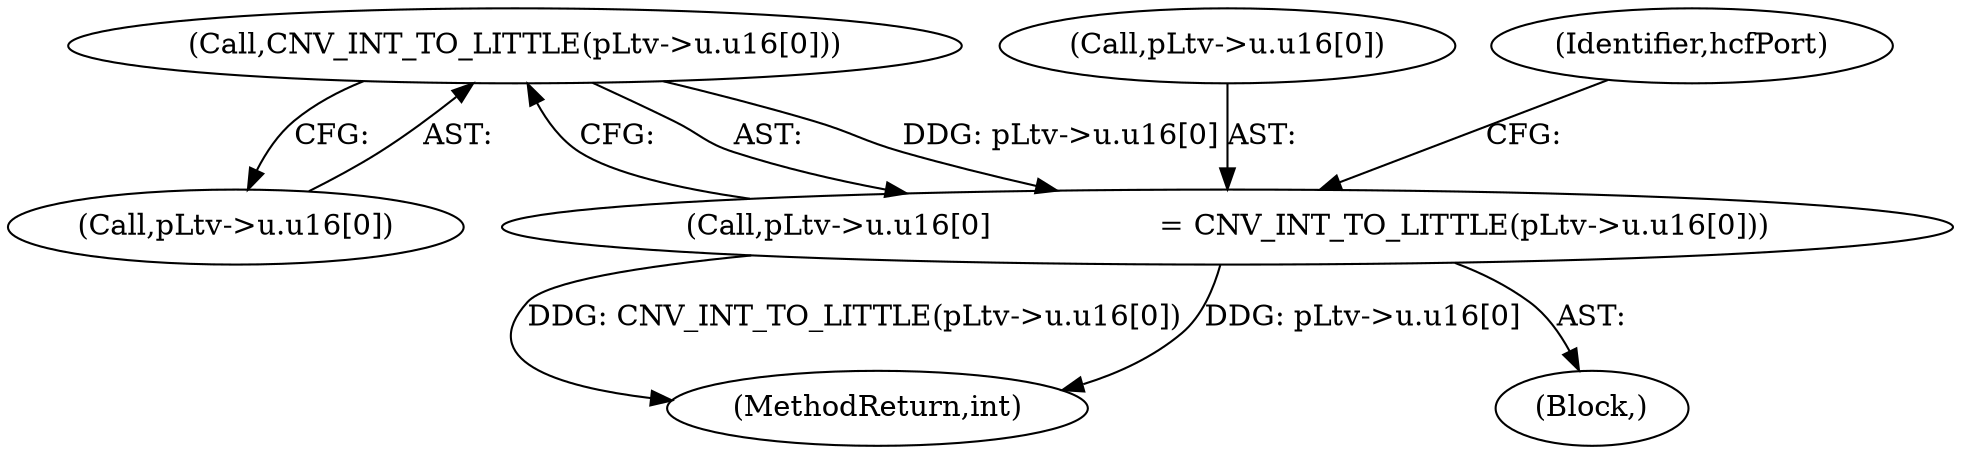 digraph "0_linux_b5e2f339865fb443107e5b10603e53bbc92dc054_0@array" {
"1001760" [label="(Call,CNV_INT_TO_LITTLE(pLtv->u.u16[0]))"];
"1001752" [label="(Call,pLtv->u.u16[0]                  = CNV_INT_TO_LITTLE(pLtv->u.u16[0]))"];
"1002520" [label="(MethodReturn,int)"];
"1001753" [label="(Call,pLtv->u.u16[0])"];
"1001761" [label="(Call,pLtv->u.u16[0])"];
"1001760" [label="(Call,CNV_INT_TO_LITTLE(pLtv->u.u16[0]))"];
"1001769" [label="(Identifier,hcfPort)"];
"1000412" [label="(Block,)"];
"1001752" [label="(Call,pLtv->u.u16[0]                  = CNV_INT_TO_LITTLE(pLtv->u.u16[0]))"];
"1001760" -> "1001752"  [label="AST: "];
"1001760" -> "1001761"  [label="CFG: "];
"1001761" -> "1001760"  [label="AST: "];
"1001752" -> "1001760"  [label="CFG: "];
"1001760" -> "1001752"  [label="DDG: pLtv->u.u16[0]"];
"1001752" -> "1000412"  [label="AST: "];
"1001753" -> "1001752"  [label="AST: "];
"1001769" -> "1001752"  [label="CFG: "];
"1001752" -> "1002520"  [label="DDG: CNV_INT_TO_LITTLE(pLtv->u.u16[0])"];
"1001752" -> "1002520"  [label="DDG: pLtv->u.u16[0]"];
}
